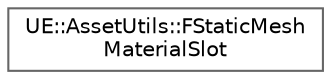 digraph "Graphical Class Hierarchy"
{
 // INTERACTIVE_SVG=YES
 // LATEX_PDF_SIZE
  bgcolor="transparent";
  edge [fontname=Helvetica,fontsize=10,labelfontname=Helvetica,labelfontsize=10];
  node [fontname=Helvetica,fontsize=10,shape=box,height=0.2,width=0.4];
  rankdir="LR";
  Node0 [id="Node000000",label="UE::AssetUtils::FStaticMesh\lMaterialSlot",height=0.2,width=0.4,color="grey40", fillcolor="white", style="filled",URL="$d7/de6/structUE_1_1AssetUtils_1_1FStaticMeshMaterialSlot.html",tooltip="Information about a mesh material slot (eg a FStaticMaterial)"];
}
